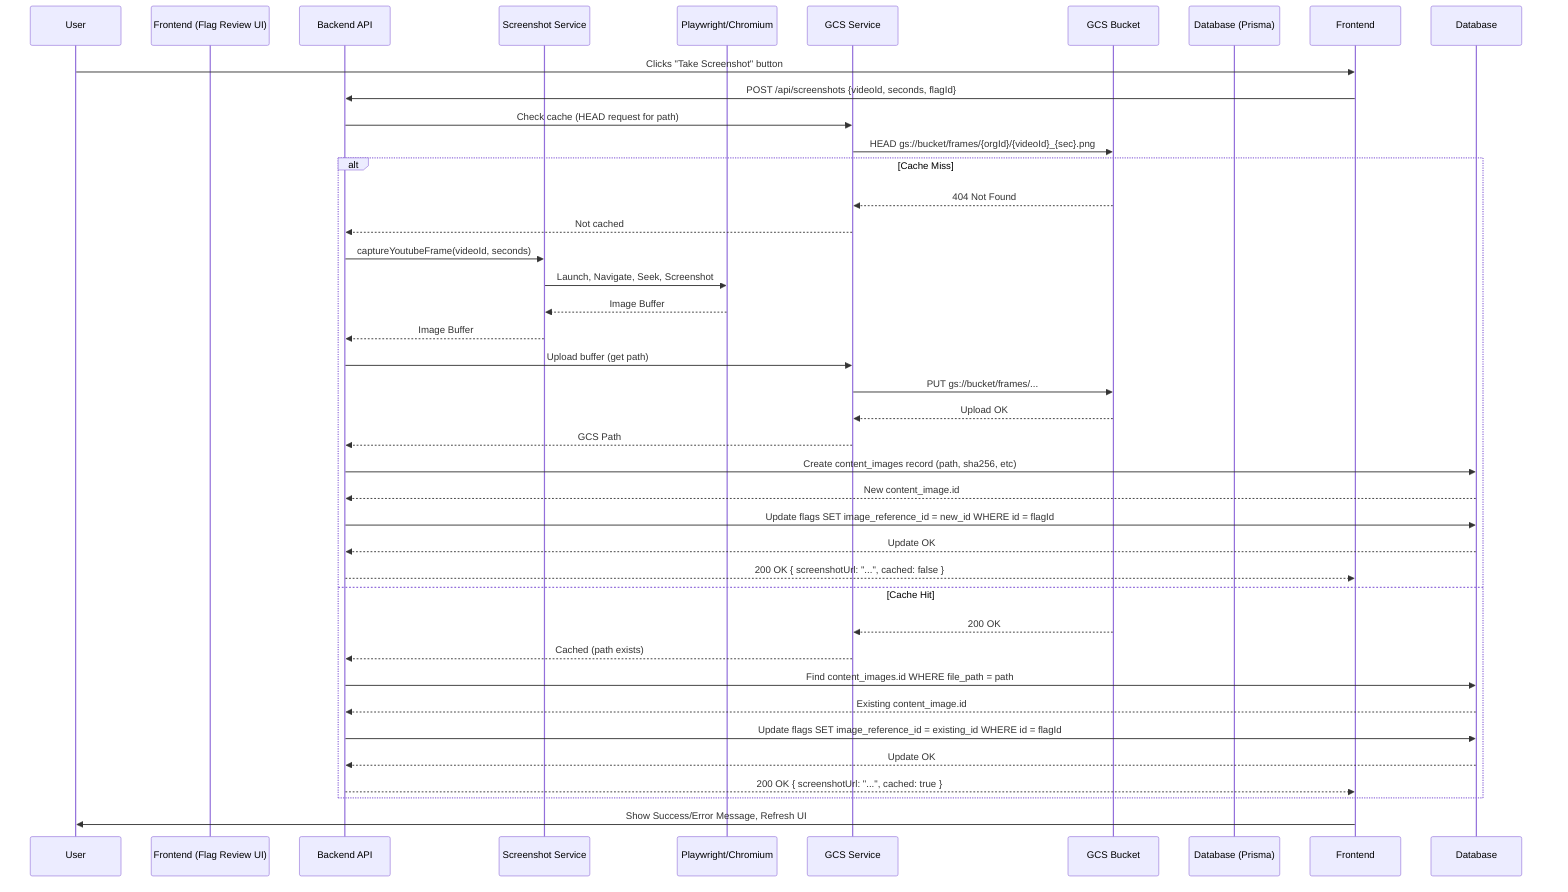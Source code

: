 sequenceDiagram
    participant User
    participant Frontend (Flag Review UI)
    participant Backend API
    participant Screenshot Service
    participant Playwright/Chromium
    participant GCS Service
    participant GCS Bucket
    participant Database (Prisma)

    User->>Frontend: Clicks "Take Screenshot" button
    Frontend->>Backend API: POST /api/screenshots {videoId, seconds, flagId}
    Backend API->>GCS Service: Check cache (HEAD request for path)
    GCS Service->>GCS Bucket: HEAD gs://bucket/frames/{orgId}/{videoId}_{sec}.png
    alt Cache Miss
        GCS Bucket-->>GCS Service: 404 Not Found
        GCS Service-->>Backend API: Not cached
        Backend API->>Screenshot Service: captureYoutubeFrame(videoId, seconds)
        Screenshot Service->>Playwright/Chromium: Launch, Navigate, Seek, Screenshot
        Playwright/Chromium-->>Screenshot Service: Image Buffer
        Screenshot Service-->>Backend API: Image Buffer
        Backend API->>GCS Service: Upload buffer (get path)
        GCS Service->>GCS Bucket: PUT gs://bucket/frames/...
        GCS Bucket-->>GCS Service: Upload OK
        GCS Service-->>Backend API: GCS Path
        Backend API->>Database: Create content_images record (path, sha256, etc)
        Database-->>Backend API: New content_image.id
        Backend API->>Database: Update flags SET image_reference_id = new_id WHERE id = flagId
        Database-->>Backend API: Update OK
        Backend API-->>Frontend: 200 OK { screenshotUrl: "...", cached: false }
    else Cache Hit
        GCS Bucket-->>GCS Service: 200 OK
        GCS Service-->>Backend API: Cached (path exists)
        Backend API->>Database: Find content_images.id WHERE file_path = path
        Database-->>Backend API: Existing content_image.id
        Backend API->>Database: Update flags SET image_reference_id = existing_id WHERE id = flagId
        Database-->>Backend API: Update OK
        Backend API-->>Frontend: 200 OK { screenshotUrl: "...", cached: true }
    end
    Frontend->>User: Show Success/Error Message, Refresh UI
